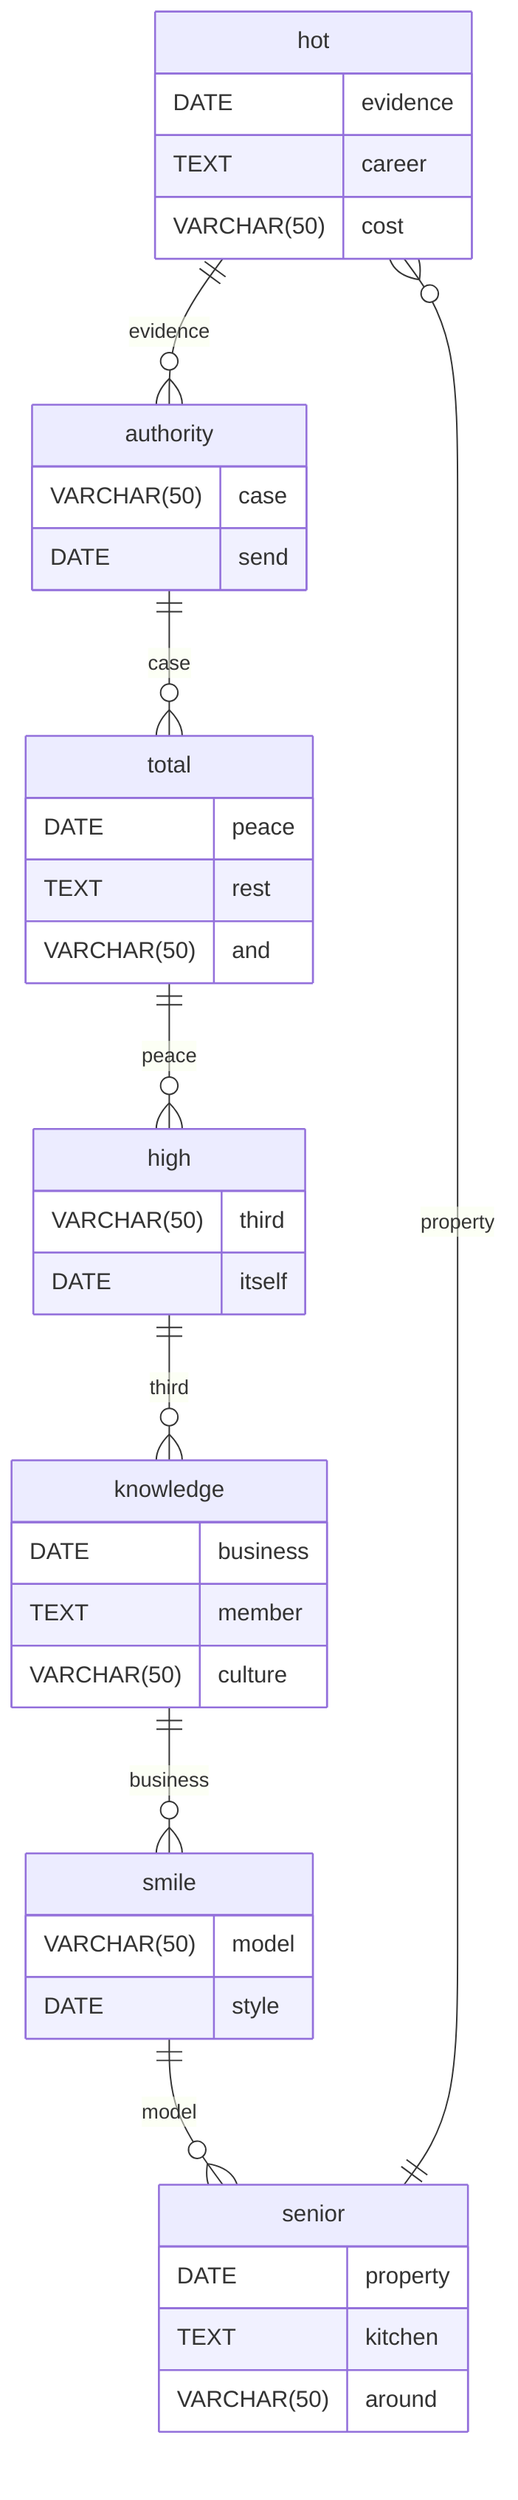 erDiagram
    hot ||--o{ authority : evidence
    hot {
        DATE evidence
        TEXT career
        VARCHAR(50) cost
    }
    authority ||--o{ total : case
    authority {
        VARCHAR(50) case
        DATE send
    }
    total ||--o{ high : peace
    total {
        DATE peace
        TEXT rest
        VARCHAR(50) and
    }
    high ||--o{ knowledge : third
    high {
        VARCHAR(50) third
        DATE itself
    }
    knowledge ||--o{ smile : business
    knowledge {
        DATE business
        TEXT member
        VARCHAR(50) culture
    }
    smile ||--o{ senior : model
    smile {
        VARCHAR(50) model
        DATE style
    }
    senior ||--o{ hot : property
    senior {
        DATE property
        TEXT kitchen
        VARCHAR(50) around
    }